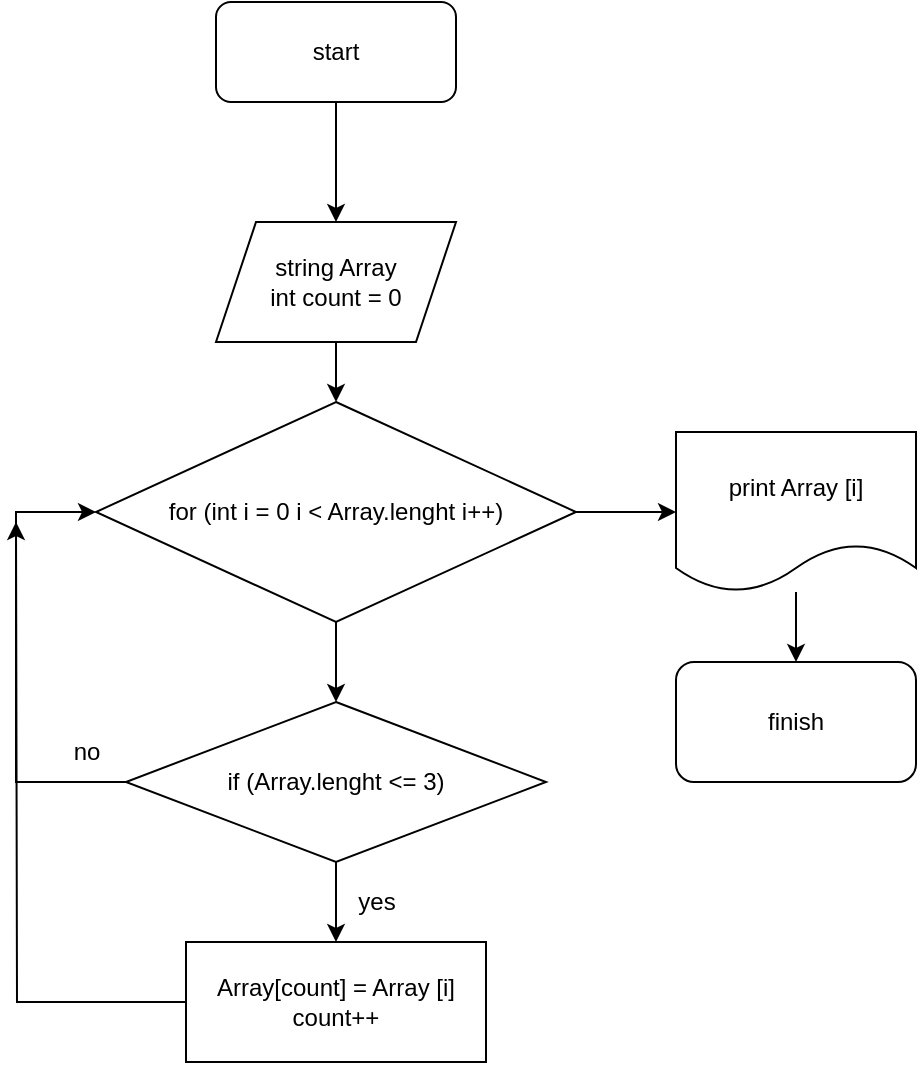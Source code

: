<mxfile version="20.2.3" type="device"><diagram id="cvt1n6SccrYSi2ygsyFD" name="Страница 1"><mxGraphModel dx="594" dy="398" grid="1" gridSize="10" guides="1" tooltips="1" connect="1" arrows="1" fold="1" page="1" pageScale="1" pageWidth="827" pageHeight="1169" math="0" shadow="0"><root><mxCell id="0"/><mxCell id="1" parent="0"/><mxCell id="Q45li23YRK_MiFzeFMje-3" value="" style="edgeStyle=orthogonalEdgeStyle;rounded=0;orthogonalLoop=1;jettySize=auto;html=1;" parent="1" source="Q45li23YRK_MiFzeFMje-1" target="Q45li23YRK_MiFzeFMje-2" edge="1"><mxGeometry relative="1" as="geometry"/></mxCell><mxCell id="Q45li23YRK_MiFzeFMje-1" value="start" style="rounded=1;whiteSpace=wrap;html=1;" parent="1" vertex="1"><mxGeometry x="240" y="10" width="120" height="50" as="geometry"/></mxCell><mxCell id="Q45li23YRK_MiFzeFMje-7" value="" style="edgeStyle=orthogonalEdgeStyle;rounded=0;orthogonalLoop=1;jettySize=auto;html=1;" parent="1" source="Q45li23YRK_MiFzeFMje-2" target="Q45li23YRK_MiFzeFMje-6" edge="1"><mxGeometry relative="1" as="geometry"/></mxCell><mxCell id="Q45li23YRK_MiFzeFMje-2" value="string Array&lt;br&gt;int count = 0" style="shape=parallelogram;perimeter=parallelogramPerimeter;whiteSpace=wrap;html=1;fixedSize=1;" parent="1" vertex="1"><mxGeometry x="240" y="120" width="120" height="60" as="geometry"/></mxCell><mxCell id="Q45li23YRK_MiFzeFMje-12" value="" style="edgeStyle=orthogonalEdgeStyle;rounded=0;orthogonalLoop=1;jettySize=auto;html=1;" parent="1" source="Q45li23YRK_MiFzeFMje-6" target="Q45li23YRK_MiFzeFMje-9" edge="1"><mxGeometry relative="1" as="geometry"/></mxCell><mxCell id="shl4XeIByhgIHVqJiVVQ-6" value="" style="edgeStyle=orthogonalEdgeStyle;rounded=0;orthogonalLoop=1;jettySize=auto;html=1;" edge="1" parent="1" source="Q45li23YRK_MiFzeFMje-6" target="shl4XeIByhgIHVqJiVVQ-3"><mxGeometry relative="1" as="geometry"/></mxCell><mxCell id="Q45li23YRK_MiFzeFMje-6" value="for (int i = 0 i &amp;lt; Array.lenght i++)" style="rhombus;whiteSpace=wrap;html=1;" parent="1" vertex="1"><mxGeometry x="180" y="210" width="240" height="110" as="geometry"/></mxCell><mxCell id="Q45li23YRK_MiFzeFMje-14" value="" style="edgeStyle=orthogonalEdgeStyle;rounded=0;orthogonalLoop=1;jettySize=auto;html=1;" parent="1" source="Q45li23YRK_MiFzeFMje-9" target="Q45li23YRK_MiFzeFMje-13" edge="1"><mxGeometry relative="1" as="geometry"/></mxCell><mxCell id="shl4XeIByhgIHVqJiVVQ-1" style="edgeStyle=orthogonalEdgeStyle;rounded=0;orthogonalLoop=1;jettySize=auto;html=1;entryX=0;entryY=0.5;entryDx=0;entryDy=0;exitX=0;exitY=0.5;exitDx=0;exitDy=0;" edge="1" parent="1" source="Q45li23YRK_MiFzeFMje-9" target="Q45li23YRK_MiFzeFMje-6"><mxGeometry relative="1" as="geometry"><Array as="points"><mxPoint x="140" y="400"/><mxPoint x="140" y="265"/></Array></mxGeometry></mxCell><mxCell id="Q45li23YRK_MiFzeFMje-9" value="if (Array.lenght &amp;lt;= 3)" style="rhombus;whiteSpace=wrap;html=1;" parent="1" vertex="1"><mxGeometry x="195" y="360" width="210" height="80" as="geometry"/></mxCell><mxCell id="shl4XeIByhgIHVqJiVVQ-5" style="edgeStyle=orthogonalEdgeStyle;rounded=0;orthogonalLoop=1;jettySize=auto;html=1;" edge="1" parent="1" source="Q45li23YRK_MiFzeFMje-13"><mxGeometry relative="1" as="geometry"><mxPoint x="140" y="270" as="targetPoint"/></mxGeometry></mxCell><mxCell id="Q45li23YRK_MiFzeFMje-13" value="Array[count] = Array [i]&lt;br&gt;count++" style="whiteSpace=wrap;html=1;" parent="1" vertex="1"><mxGeometry x="225" y="480" width="150" height="60" as="geometry"/></mxCell><mxCell id="Q45li23YRK_MiFzeFMje-15" value="yes" style="text;html=1;align=center;verticalAlign=middle;resizable=0;points=[];autosize=1;strokeColor=none;fillColor=none;" parent="1" vertex="1"><mxGeometry x="300" y="445" width="40" height="30" as="geometry"/></mxCell><mxCell id="shl4XeIByhgIHVqJiVVQ-2" value="no&lt;br&gt;" style="text;html=1;align=center;verticalAlign=middle;resizable=0;points=[];autosize=1;strokeColor=none;fillColor=none;" vertex="1" parent="1"><mxGeometry x="155" y="370" width="40" height="30" as="geometry"/></mxCell><mxCell id="shl4XeIByhgIHVqJiVVQ-8" value="" style="edgeStyle=orthogonalEdgeStyle;rounded=0;orthogonalLoop=1;jettySize=auto;html=1;" edge="1" parent="1" source="shl4XeIByhgIHVqJiVVQ-3" target="shl4XeIByhgIHVqJiVVQ-7"><mxGeometry relative="1" as="geometry"/></mxCell><mxCell id="shl4XeIByhgIHVqJiVVQ-3" value="print Array [i]" style="shape=document;whiteSpace=wrap;html=1;boundedLbl=1;" vertex="1" parent="1"><mxGeometry x="470" y="225" width="120" height="80" as="geometry"/></mxCell><mxCell id="shl4XeIByhgIHVqJiVVQ-7" value="finish" style="rounded=1;whiteSpace=wrap;html=1;" vertex="1" parent="1"><mxGeometry x="470" y="340" width="120" height="60" as="geometry"/></mxCell></root></mxGraphModel></diagram></mxfile>